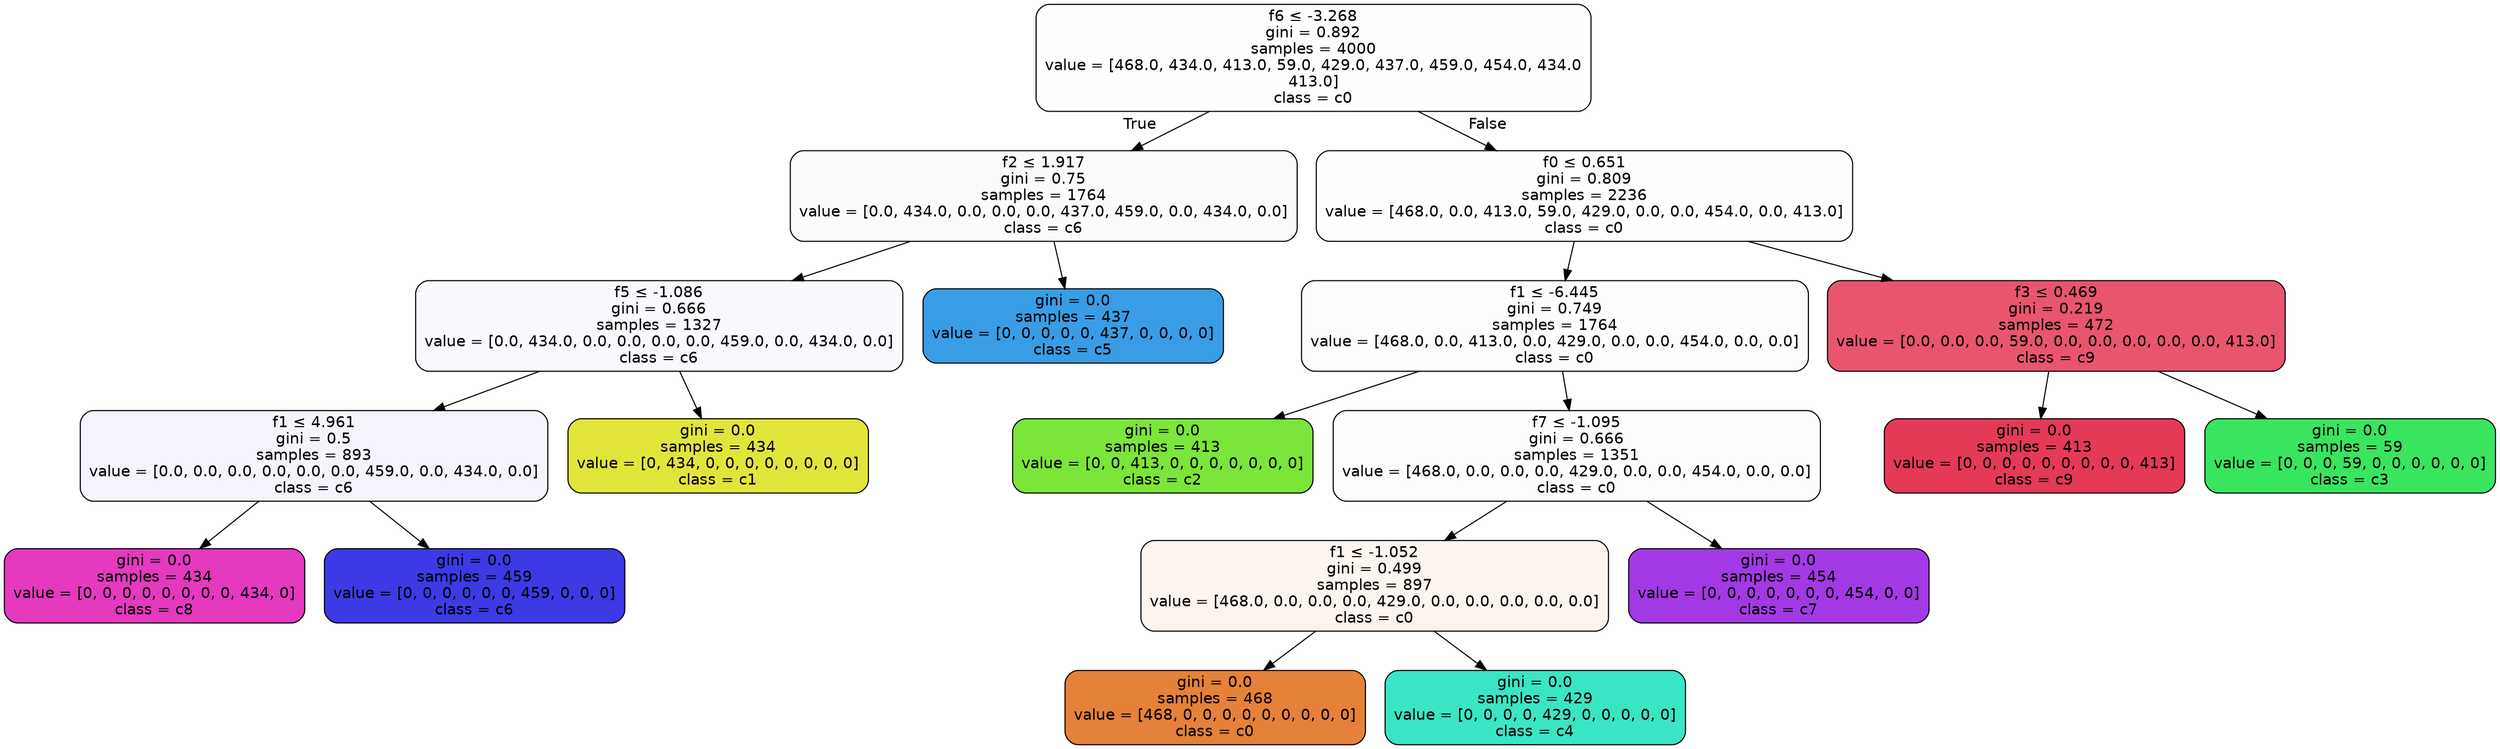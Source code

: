 digraph Tree {
node [shape=box, style="filled, rounded", color="black", fontname=helvetica] ;
edge [fontname=helvetica] ;
0 [label=<f6 &le; -3.268<br/>gini = 0.892<br/>samples = 4000<br/>value = [468.0, 434.0, 413.0, 59.0, 429.0, 437.0, 459.0, 454.0, 434.0<br/>413.0]<br/>class = c0>, fillcolor="#e5813901"] ;
1 [label=<f2 &le; 1.917<br/>gini = 0.75<br/>samples = 1764<br/>value = [0.0, 434.0, 0.0, 0.0, 0.0, 437.0, 459.0, 0.0, 434.0, 0.0]<br/>class = c6>, fillcolor="#3c39e504"] ;
0 -> 1 [labeldistance=2.5, labelangle=45, headlabel="True"] ;
2 [label=<f5 &le; -1.086<br/>gini = 0.666<br/>samples = 1327<br/>value = [0.0, 434.0, 0.0, 0.0, 0.0, 0.0, 459.0, 0.0, 434.0, 0.0]<br/>class = c6>, fillcolor="#3c39e507"] ;
1 -> 2 ;
3 [label=<f1 &le; 4.961<br/>gini = 0.5<br/>samples = 893<br/>value = [0.0, 0.0, 0.0, 0.0, 0.0, 0.0, 459.0, 0.0, 434.0, 0.0]<br/>class = c6>, fillcolor="#3c39e50e"] ;
2 -> 3 ;
4 [label=<gini = 0.0<br/>samples = 434<br/>value = [0, 0, 0, 0, 0, 0, 0, 0, 434, 0]<br/>class = c8>, fillcolor="#e539c0ff"] ;
3 -> 4 ;
5 [label=<gini = 0.0<br/>samples = 459<br/>value = [0, 0, 0, 0, 0, 0, 459, 0, 0, 0]<br/>class = c6>, fillcolor="#3c39e5ff"] ;
3 -> 5 ;
6 [label=<gini = 0.0<br/>samples = 434<br/>value = [0, 434, 0, 0, 0, 0, 0, 0, 0, 0]<br/>class = c1>, fillcolor="#e2e539ff"] ;
2 -> 6 ;
7 [label=<gini = 0.0<br/>samples = 437<br/>value = [0, 0, 0, 0, 0, 437, 0, 0, 0, 0]<br/>class = c5>, fillcolor="#399de5ff"] ;
1 -> 7 ;
8 [label=<f0 &le; 0.651<br/>gini = 0.809<br/>samples = 2236<br/>value = [468.0, 0.0, 413.0, 59.0, 429.0, 0.0, 0.0, 454.0, 0.0, 413.0]<br/>class = c0>, fillcolor="#e5813902"] ;
0 -> 8 [labeldistance=2.5, labelangle=-45, headlabel="False"] ;
9 [label=<f1 &le; -6.445<br/>gini = 0.749<br/>samples = 1764<br/>value = [468.0, 0.0, 413.0, 0.0, 429.0, 0.0, 0.0, 454.0, 0.0, 0.0]<br/>class = c0>, fillcolor="#e5813903"] ;
8 -> 9 ;
10 [label=<gini = 0.0<br/>samples = 413<br/>value = [0, 0, 413, 0, 0, 0, 0, 0, 0, 0]<br/>class = c2>, fillcolor="#7be539ff"] ;
9 -> 10 ;
11 [label=<f7 &le; -1.095<br/>gini = 0.666<br/>samples = 1351<br/>value = [468.0, 0.0, 0.0, 0.0, 429.0, 0.0, 0.0, 454.0, 0.0, 0.0]<br/>class = c0>, fillcolor="#e5813904"] ;
9 -> 11 ;
12 [label=<f1 &le; -1.052<br/>gini = 0.499<br/>samples = 897<br/>value = [468.0, 0.0, 0.0, 0.0, 429.0, 0.0, 0.0, 0.0, 0.0, 0.0]<br/>class = c0>, fillcolor="#e5813915"] ;
11 -> 12 ;
13 [label=<gini = 0.0<br/>samples = 468<br/>value = [468, 0, 0, 0, 0, 0, 0, 0, 0, 0]<br/>class = c0>, fillcolor="#e58139ff"] ;
12 -> 13 ;
14 [label=<gini = 0.0<br/>samples = 429<br/>value = [0, 0, 0, 0, 429, 0, 0, 0, 0, 0]<br/>class = c4>, fillcolor="#39e5c5ff"] ;
12 -> 14 ;
15 [label=<gini = 0.0<br/>samples = 454<br/>value = [0, 0, 0, 0, 0, 0, 0, 454, 0, 0]<br/>class = c7>, fillcolor="#a339e5ff"] ;
11 -> 15 ;
16 [label=<f3 &le; 0.469<br/>gini = 0.219<br/>samples = 472<br/>value = [0.0, 0.0, 0.0, 59.0, 0.0, 0.0, 0.0, 0.0, 0.0, 413.0]<br/>class = c9>, fillcolor="#e53958db"] ;
8 -> 16 ;
17 [label=<gini = 0.0<br/>samples = 413<br/>value = [0, 0, 0, 0, 0, 0, 0, 0, 0, 413]<br/>class = c9>, fillcolor="#e53958ff"] ;
16 -> 17 ;
18 [label=<gini = 0.0<br/>samples = 59<br/>value = [0, 0, 0, 59, 0, 0, 0, 0, 0, 0]<br/>class = c3>, fillcolor="#39e55eff"] ;
16 -> 18 ;
}
